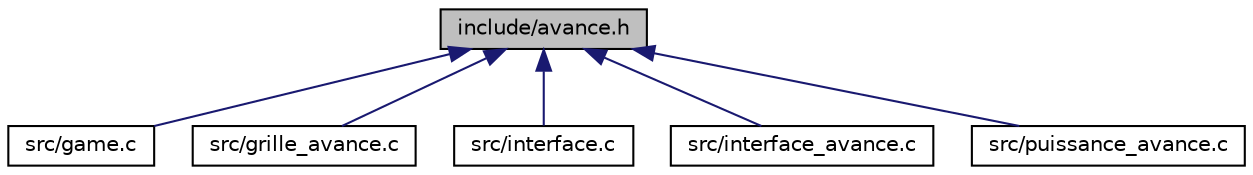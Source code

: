 digraph "include/avance.h"
{
  edge [fontname="Helvetica",fontsize="10",labelfontname="Helvetica",labelfontsize="10"];
  node [fontname="Helvetica",fontsize="10",shape=record];
  Node1 [label="include/avance.h",height=0.2,width=0.4,color="black", fillcolor="grey75", style="filled", fontcolor="black"];
  Node1 -> Node2 [dir="back",color="midnightblue",fontsize="10",style="solid"];
  Node2 [label="src/game.c",height=0.2,width=0.4,color="black", fillcolor="white", style="filled",URL="$game_8c.html",tooltip="Programme principal. "];
  Node1 -> Node3 [dir="back",color="midnightblue",fontsize="10",style="solid"];
  Node3 [label="src/grille_avance.c",height=0.2,width=0.4,color="black", fillcolor="white", style="filled",URL="$grille__avance_8c.html",tooltip="Interface du jeu Puissance 4 ++. "];
  Node1 -> Node4 [dir="back",color="midnightblue",fontsize="10",style="solid"];
  Node4 [label="src/interface.c",height=0.2,width=0.4,color="black", fillcolor="white", style="filled",URL="$interface_8c.html",tooltip="Interface du Puissance 4. "];
  Node1 -> Node5 [dir="back",color="midnightblue",fontsize="10",style="solid"];
  Node5 [label="src/interface_avance.c",height=0.2,width=0.4,color="black", fillcolor="white", style="filled",URL="$interface__avance_8c.html",tooltip="Interface du Puissance 4. "];
  Node1 -> Node6 [dir="back",color="midnightblue",fontsize="10",style="solid"];
  Node6 [label="src/puissance_avance.c",height=0.2,width=0.4,color="black", fillcolor="white", style="filled",URL="$puissance__avance_8c.html",tooltip="Puissance 4 classique. "];
}
